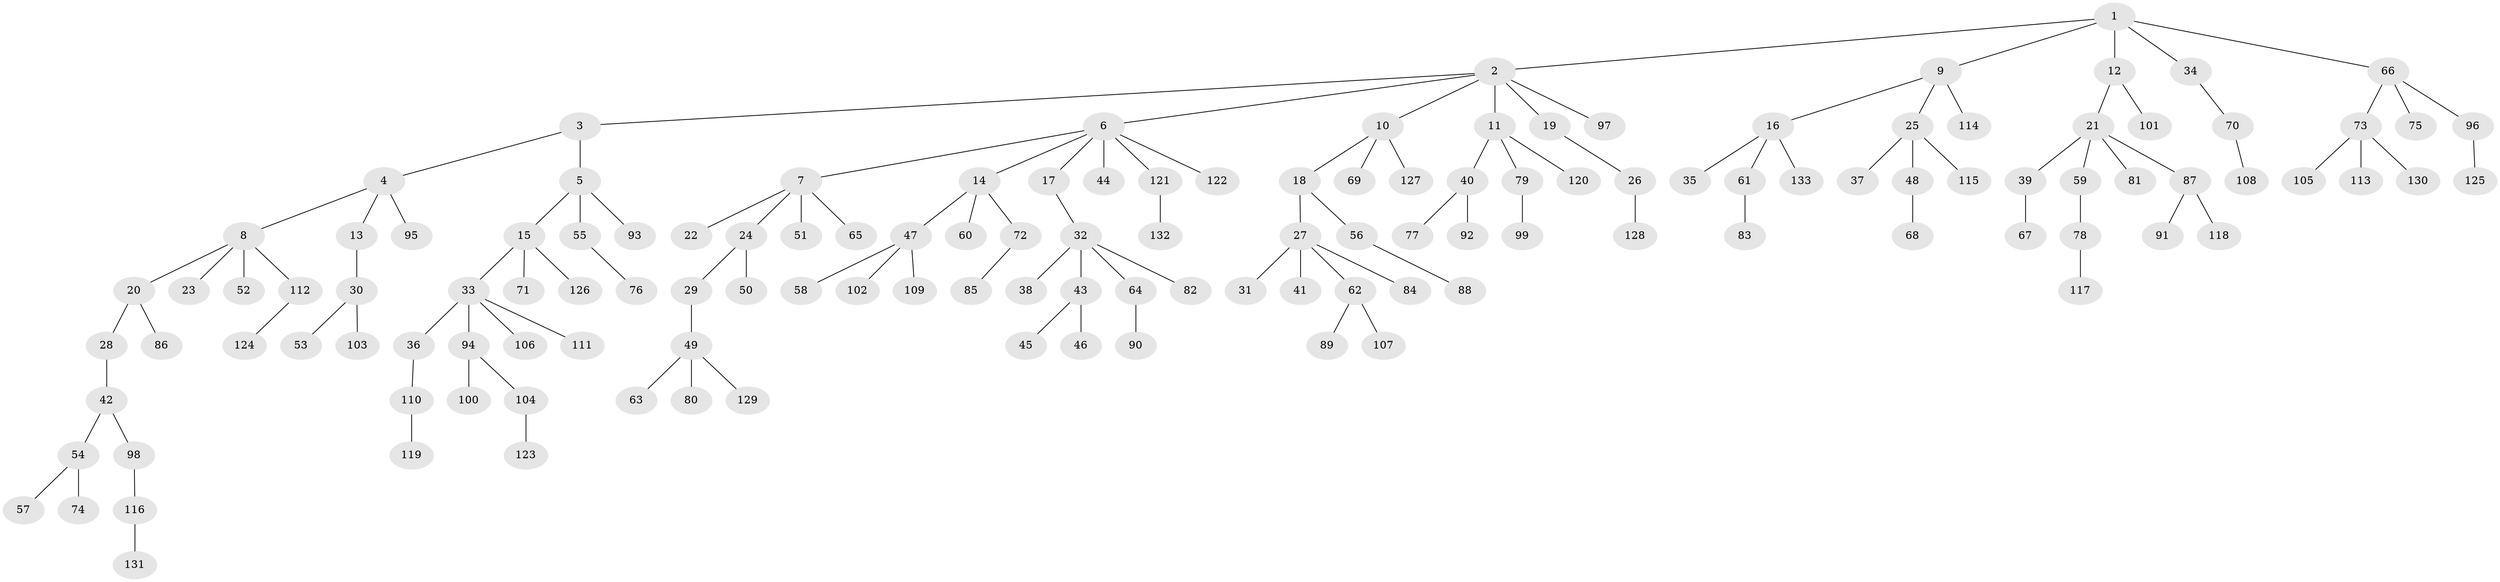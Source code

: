 // Generated by graph-tools (version 1.1) at 2025/26/03/09/25 03:26:33]
// undirected, 133 vertices, 132 edges
graph export_dot {
graph [start="1"]
  node [color=gray90,style=filled];
  1;
  2;
  3;
  4;
  5;
  6;
  7;
  8;
  9;
  10;
  11;
  12;
  13;
  14;
  15;
  16;
  17;
  18;
  19;
  20;
  21;
  22;
  23;
  24;
  25;
  26;
  27;
  28;
  29;
  30;
  31;
  32;
  33;
  34;
  35;
  36;
  37;
  38;
  39;
  40;
  41;
  42;
  43;
  44;
  45;
  46;
  47;
  48;
  49;
  50;
  51;
  52;
  53;
  54;
  55;
  56;
  57;
  58;
  59;
  60;
  61;
  62;
  63;
  64;
  65;
  66;
  67;
  68;
  69;
  70;
  71;
  72;
  73;
  74;
  75;
  76;
  77;
  78;
  79;
  80;
  81;
  82;
  83;
  84;
  85;
  86;
  87;
  88;
  89;
  90;
  91;
  92;
  93;
  94;
  95;
  96;
  97;
  98;
  99;
  100;
  101;
  102;
  103;
  104;
  105;
  106;
  107;
  108;
  109;
  110;
  111;
  112;
  113;
  114;
  115;
  116;
  117;
  118;
  119;
  120;
  121;
  122;
  123;
  124;
  125;
  126;
  127;
  128;
  129;
  130;
  131;
  132;
  133;
  1 -- 2;
  1 -- 9;
  1 -- 12;
  1 -- 34;
  1 -- 66;
  2 -- 3;
  2 -- 6;
  2 -- 10;
  2 -- 11;
  2 -- 19;
  2 -- 97;
  3 -- 4;
  3 -- 5;
  4 -- 8;
  4 -- 13;
  4 -- 95;
  5 -- 15;
  5 -- 55;
  5 -- 93;
  6 -- 7;
  6 -- 14;
  6 -- 17;
  6 -- 44;
  6 -- 121;
  6 -- 122;
  7 -- 22;
  7 -- 24;
  7 -- 51;
  7 -- 65;
  8 -- 20;
  8 -- 23;
  8 -- 52;
  8 -- 112;
  9 -- 16;
  9 -- 25;
  9 -- 114;
  10 -- 18;
  10 -- 69;
  10 -- 127;
  11 -- 40;
  11 -- 79;
  11 -- 120;
  12 -- 21;
  12 -- 101;
  13 -- 30;
  14 -- 47;
  14 -- 60;
  14 -- 72;
  15 -- 33;
  15 -- 71;
  15 -- 126;
  16 -- 35;
  16 -- 61;
  16 -- 133;
  17 -- 32;
  18 -- 27;
  18 -- 56;
  19 -- 26;
  20 -- 28;
  20 -- 86;
  21 -- 39;
  21 -- 59;
  21 -- 81;
  21 -- 87;
  24 -- 29;
  24 -- 50;
  25 -- 37;
  25 -- 48;
  25 -- 115;
  26 -- 128;
  27 -- 31;
  27 -- 41;
  27 -- 62;
  27 -- 84;
  28 -- 42;
  29 -- 49;
  30 -- 53;
  30 -- 103;
  32 -- 38;
  32 -- 43;
  32 -- 64;
  32 -- 82;
  33 -- 36;
  33 -- 94;
  33 -- 106;
  33 -- 111;
  34 -- 70;
  36 -- 110;
  39 -- 67;
  40 -- 77;
  40 -- 92;
  42 -- 54;
  42 -- 98;
  43 -- 45;
  43 -- 46;
  47 -- 58;
  47 -- 102;
  47 -- 109;
  48 -- 68;
  49 -- 63;
  49 -- 80;
  49 -- 129;
  54 -- 57;
  54 -- 74;
  55 -- 76;
  56 -- 88;
  59 -- 78;
  61 -- 83;
  62 -- 89;
  62 -- 107;
  64 -- 90;
  66 -- 73;
  66 -- 75;
  66 -- 96;
  70 -- 108;
  72 -- 85;
  73 -- 105;
  73 -- 113;
  73 -- 130;
  78 -- 117;
  79 -- 99;
  87 -- 91;
  87 -- 118;
  94 -- 100;
  94 -- 104;
  96 -- 125;
  98 -- 116;
  104 -- 123;
  110 -- 119;
  112 -- 124;
  116 -- 131;
  121 -- 132;
}
